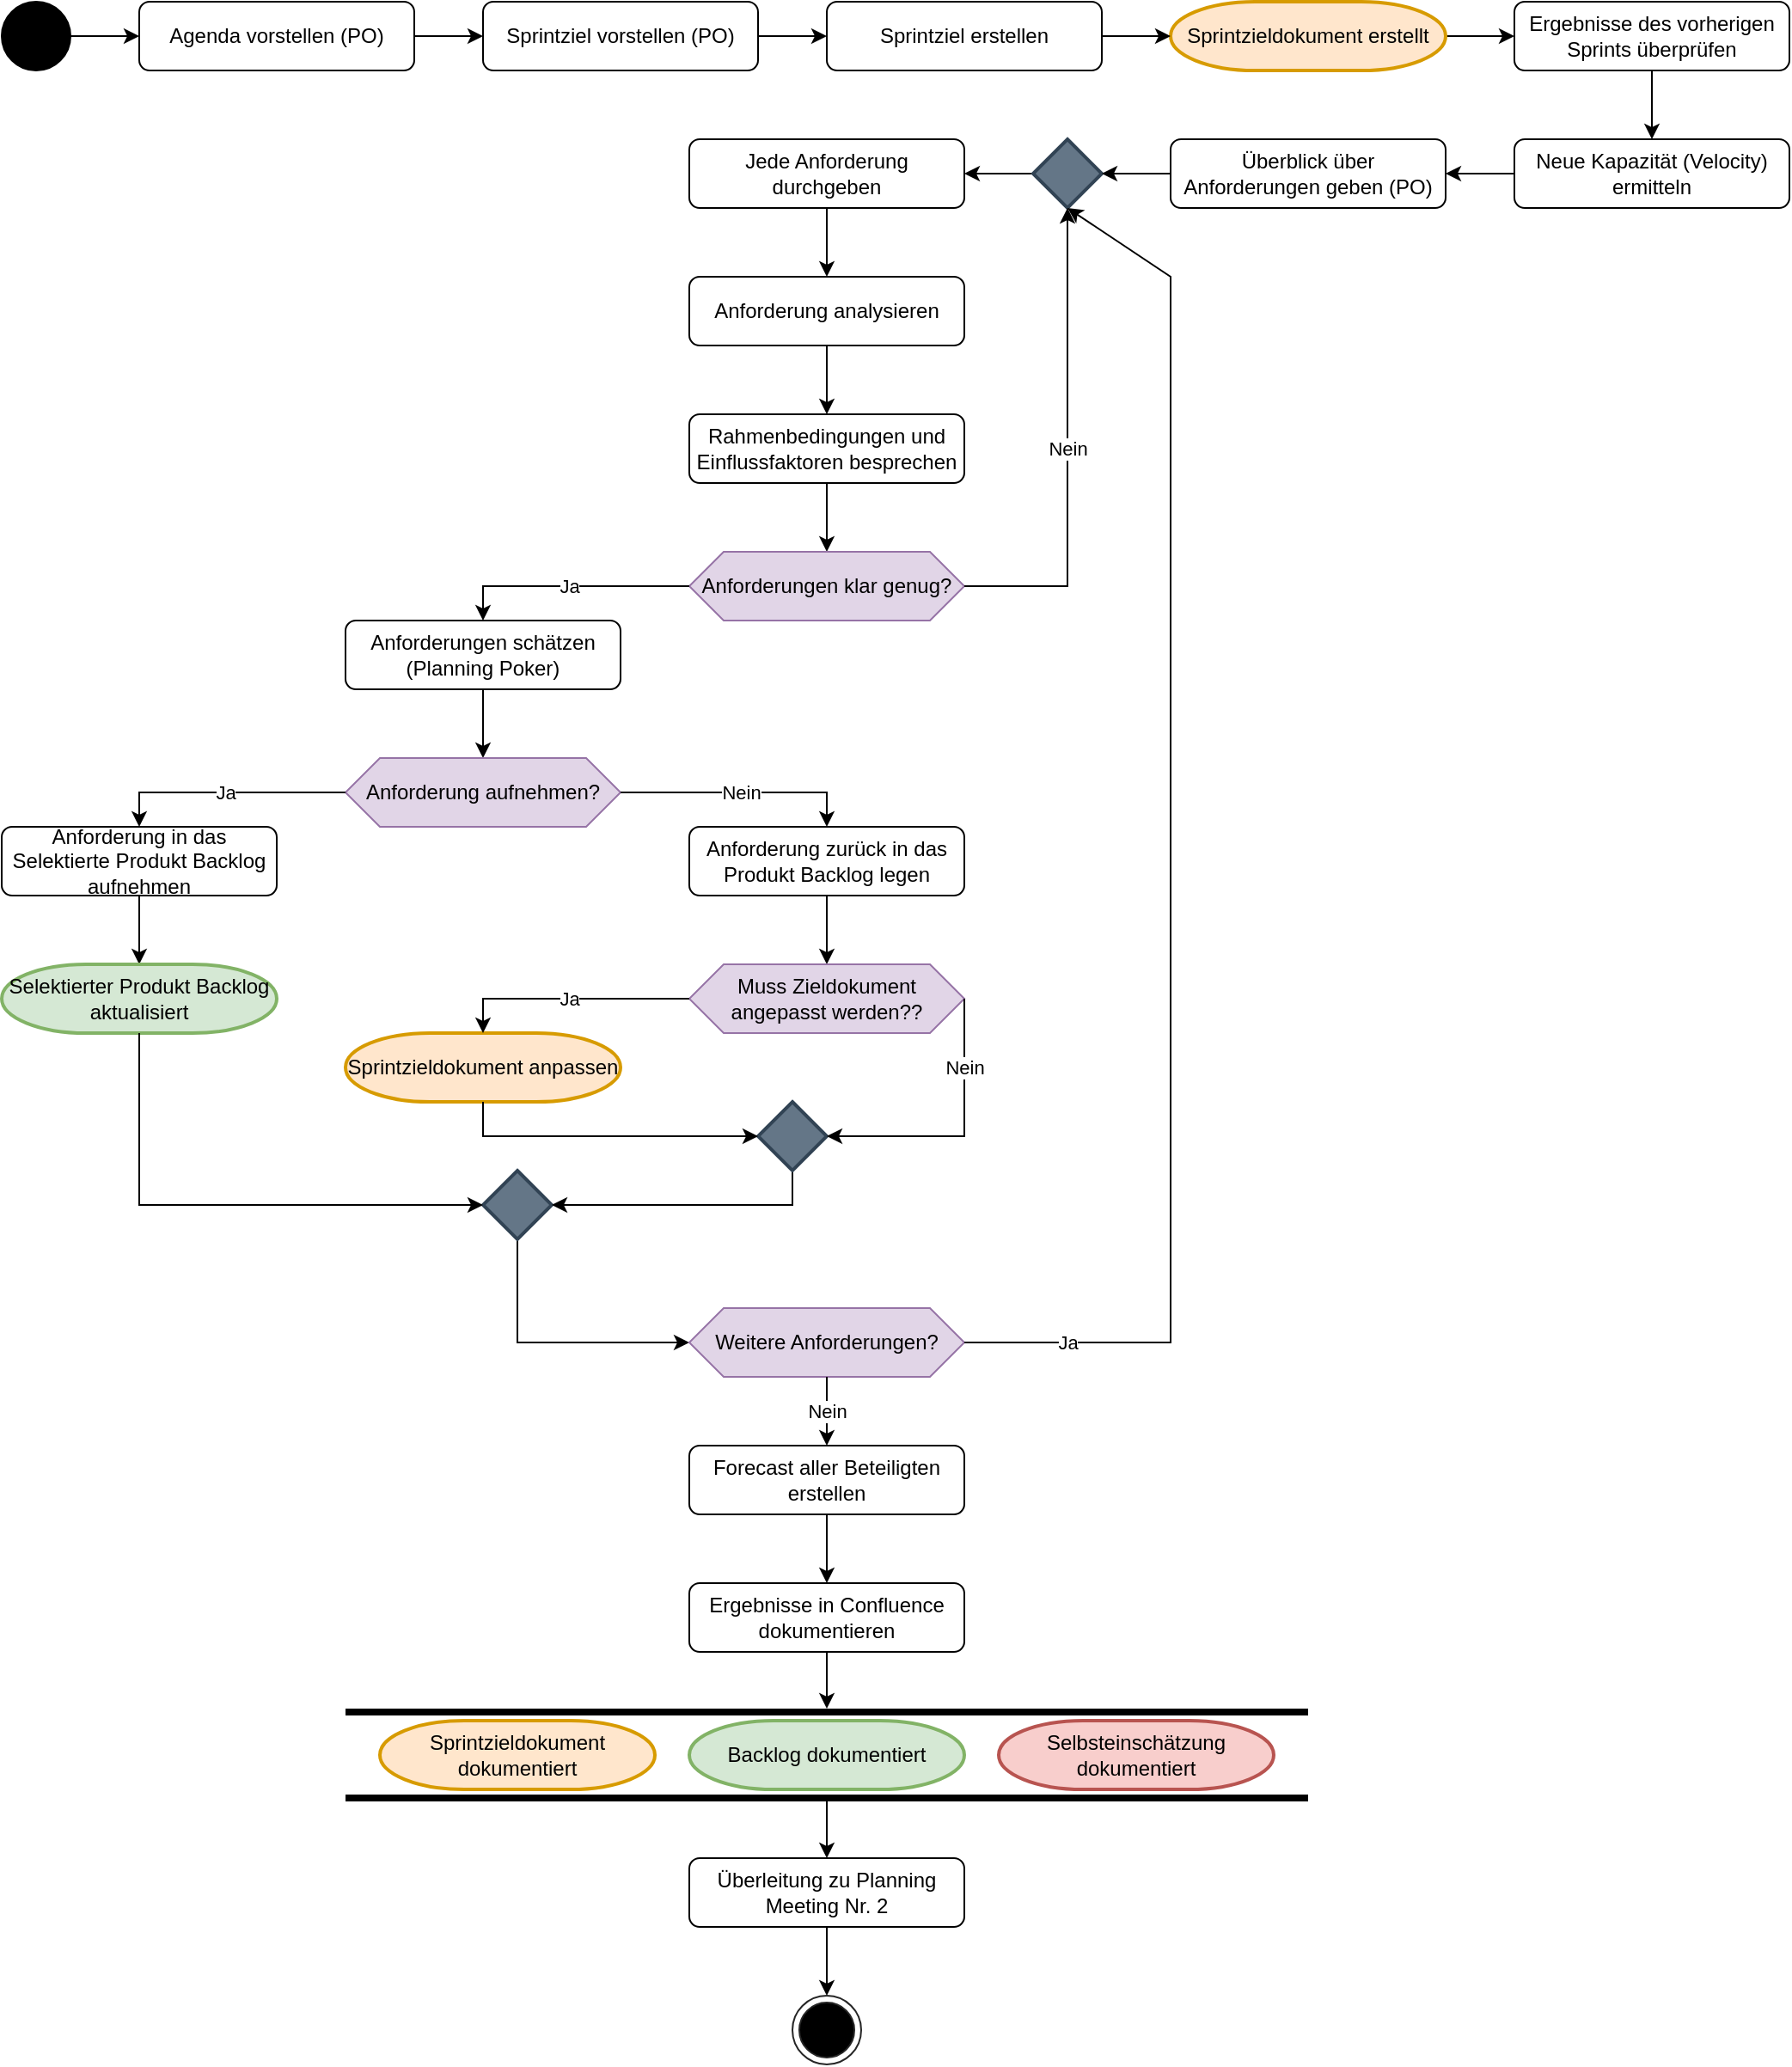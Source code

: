 <mxfile version="24.8.0">
  <diagram name="Seite-1" id="VcXlG-Zxi4X1gzYRlUgZ">
    <mxGraphModel dx="2100" dy="1130" grid="1" gridSize="10" guides="1" tooltips="1" connect="1" arrows="1" fold="1" page="1" pageScale="1" pageWidth="1169" pageHeight="1654" math="0" shadow="0">
      <root>
        <mxCell id="0" />
        <mxCell id="1" parent="0" />
        <mxCell id="MedS3iBNAUiih5z8siWC-29" style="edgeStyle=orthogonalEdgeStyle;rounded=0;orthogonalLoop=1;jettySize=auto;html=1;exitX=1;exitY=0.5;exitDx=0;exitDy=0;entryX=0;entryY=0.5;entryDx=0;entryDy=0;" edge="1" parent="1" source="MedS3iBNAUiih5z8siWC-2" target="MedS3iBNAUiih5z8siWC-3">
          <mxGeometry relative="1" as="geometry" />
        </mxCell>
        <mxCell id="MedS3iBNAUiih5z8siWC-2" value="" style="ellipse;whiteSpace=wrap;html=1;aspect=fixed;fillColor=#000000;" vertex="1" parent="1">
          <mxGeometry x="40" y="40" width="40" height="40" as="geometry" />
        </mxCell>
        <mxCell id="MedS3iBNAUiih5z8siWC-30" style="edgeStyle=orthogonalEdgeStyle;rounded=0;orthogonalLoop=1;jettySize=auto;html=1;exitX=1;exitY=0.5;exitDx=0;exitDy=0;entryX=0;entryY=0.5;entryDx=0;entryDy=0;" edge="1" parent="1" source="MedS3iBNAUiih5z8siWC-3" target="MedS3iBNAUiih5z8siWC-4">
          <mxGeometry relative="1" as="geometry" />
        </mxCell>
        <mxCell id="MedS3iBNAUiih5z8siWC-3" value="Agenda vorstellen (PO)" style="rounded=1;whiteSpace=wrap;html=1;" vertex="1" parent="1">
          <mxGeometry x="120" y="40" width="160" height="40" as="geometry" />
        </mxCell>
        <mxCell id="MedS3iBNAUiih5z8siWC-31" style="edgeStyle=orthogonalEdgeStyle;rounded=0;orthogonalLoop=1;jettySize=auto;html=1;exitX=1;exitY=0.5;exitDx=0;exitDy=0;entryX=0;entryY=0.5;entryDx=0;entryDy=0;" edge="1" parent="1" source="MedS3iBNAUiih5z8siWC-4" target="MedS3iBNAUiih5z8siWC-5">
          <mxGeometry relative="1" as="geometry" />
        </mxCell>
        <mxCell id="MedS3iBNAUiih5z8siWC-4" value="Sprintziel vorstellen (PO)" style="rounded=1;whiteSpace=wrap;html=1;" vertex="1" parent="1">
          <mxGeometry x="320" y="40" width="160" height="40" as="geometry" />
        </mxCell>
        <mxCell id="MedS3iBNAUiih5z8siWC-5" value="Sprintziel erstellen" style="rounded=1;whiteSpace=wrap;html=1;" vertex="1" parent="1">
          <mxGeometry x="520" y="40" width="160" height="40" as="geometry" />
        </mxCell>
        <mxCell id="MedS3iBNAUiih5z8siWC-33" style="edgeStyle=orthogonalEdgeStyle;rounded=0;orthogonalLoop=1;jettySize=auto;html=1;exitX=1;exitY=0.5;exitDx=0;exitDy=0;exitPerimeter=0;entryX=0;entryY=0.5;entryDx=0;entryDy=0;" edge="1" parent="1" source="MedS3iBNAUiih5z8siWC-7" target="MedS3iBNAUiih5z8siWC-11">
          <mxGeometry relative="1" as="geometry" />
        </mxCell>
        <mxCell id="MedS3iBNAUiih5z8siWC-7" value="&lt;font style=&quot;font-size: 12px;&quot;&gt;Sprintzieldokument erstellt&lt;/font&gt;" style="strokeWidth=2;html=1;shape=mxgraph.flowchart.terminator;whiteSpace=wrap;fillColor=#ffe6cc;strokeColor=#d79b00;" vertex="1" parent="1">
          <mxGeometry x="720" y="40" width="160" height="40" as="geometry" />
        </mxCell>
        <mxCell id="MedS3iBNAUiih5z8siWC-34" style="edgeStyle=orthogonalEdgeStyle;rounded=0;orthogonalLoop=1;jettySize=auto;html=1;exitX=0.5;exitY=1;exitDx=0;exitDy=0;entryX=0.5;entryY=0;entryDx=0;entryDy=0;" edge="1" parent="1" source="MedS3iBNAUiih5z8siWC-11" target="MedS3iBNAUiih5z8siWC-12">
          <mxGeometry relative="1" as="geometry" />
        </mxCell>
        <mxCell id="MedS3iBNAUiih5z8siWC-11" value="Ergebnisse des vorherigen Sprints überprüfen" style="rounded=1;whiteSpace=wrap;html=1;" vertex="1" parent="1">
          <mxGeometry x="920" y="40" width="160" height="40" as="geometry" />
        </mxCell>
        <mxCell id="MedS3iBNAUiih5z8siWC-35" style="edgeStyle=orthogonalEdgeStyle;rounded=0;orthogonalLoop=1;jettySize=auto;html=1;exitX=0;exitY=0.5;exitDx=0;exitDy=0;entryX=1;entryY=0.5;entryDx=0;entryDy=0;" edge="1" parent="1" source="MedS3iBNAUiih5z8siWC-12" target="MedS3iBNAUiih5z8siWC-13">
          <mxGeometry relative="1" as="geometry" />
        </mxCell>
        <mxCell id="MedS3iBNAUiih5z8siWC-12" value="Neue Kapazität (Velocity) ermitteln" style="rounded=1;whiteSpace=wrap;html=1;" vertex="1" parent="1">
          <mxGeometry x="920" y="120" width="160" height="40" as="geometry" />
        </mxCell>
        <mxCell id="MedS3iBNAUiih5z8siWC-13" value="Überblick über Anforderungen geben (PO)" style="rounded=1;whiteSpace=wrap;html=1;" vertex="1" parent="1">
          <mxGeometry x="720" y="120" width="160" height="40" as="geometry" />
        </mxCell>
        <mxCell id="MedS3iBNAUiih5z8siWC-37" style="edgeStyle=orthogonalEdgeStyle;rounded=0;orthogonalLoop=1;jettySize=auto;html=1;exitX=0;exitY=0.5;exitDx=0;exitDy=0;exitPerimeter=0;entryX=1;entryY=0.5;entryDx=0;entryDy=0;" edge="1" parent="1" source="MedS3iBNAUiih5z8siWC-14" target="MedS3iBNAUiih5z8siWC-15">
          <mxGeometry relative="1" as="geometry" />
        </mxCell>
        <mxCell id="MedS3iBNAUiih5z8siWC-14" value="" style="strokeWidth=2;html=1;shape=mxgraph.flowchart.decision;whiteSpace=wrap;fillColor=#647687;strokeColor=#314354;fontColor=#ffffff;" vertex="1" parent="1">
          <mxGeometry x="640" y="120" width="40" height="40" as="geometry" />
        </mxCell>
        <mxCell id="MedS3iBNAUiih5z8siWC-38" style="edgeStyle=orthogonalEdgeStyle;rounded=0;orthogonalLoop=1;jettySize=auto;html=1;exitX=0.5;exitY=1;exitDx=0;exitDy=0;entryX=0.5;entryY=0;entryDx=0;entryDy=0;" edge="1" parent="1" source="MedS3iBNAUiih5z8siWC-15" target="MedS3iBNAUiih5z8siWC-16">
          <mxGeometry relative="1" as="geometry" />
        </mxCell>
        <mxCell id="MedS3iBNAUiih5z8siWC-15" value="Jede Anforderung durchgeben" style="rounded=1;whiteSpace=wrap;html=1;" vertex="1" parent="1">
          <mxGeometry x="440" y="120" width="160" height="40" as="geometry" />
        </mxCell>
        <mxCell id="MedS3iBNAUiih5z8siWC-39" style="edgeStyle=orthogonalEdgeStyle;rounded=0;orthogonalLoop=1;jettySize=auto;html=1;exitX=0.5;exitY=1;exitDx=0;exitDy=0;entryX=0.5;entryY=0;entryDx=0;entryDy=0;" edge="1" parent="1" source="MedS3iBNAUiih5z8siWC-16" target="MedS3iBNAUiih5z8siWC-17">
          <mxGeometry relative="1" as="geometry" />
        </mxCell>
        <mxCell id="MedS3iBNAUiih5z8siWC-16" value="Anforderung analysieren" style="rounded=1;whiteSpace=wrap;html=1;" vertex="1" parent="1">
          <mxGeometry x="440" y="200" width="160" height="40" as="geometry" />
        </mxCell>
        <mxCell id="MedS3iBNAUiih5z8siWC-40" style="edgeStyle=orthogonalEdgeStyle;rounded=0;orthogonalLoop=1;jettySize=auto;html=1;exitX=0.5;exitY=1;exitDx=0;exitDy=0;entryX=0.5;entryY=0;entryDx=0;entryDy=0;" edge="1" parent="1" source="MedS3iBNAUiih5z8siWC-17" target="MedS3iBNAUiih5z8siWC-18">
          <mxGeometry relative="1" as="geometry" />
        </mxCell>
        <mxCell id="MedS3iBNAUiih5z8siWC-17" value="Rahmenbedingungen und Einflussfaktoren besprechen" style="rounded=1;whiteSpace=wrap;html=1;" vertex="1" parent="1">
          <mxGeometry x="440" y="280" width="160" height="40" as="geometry" />
        </mxCell>
        <mxCell id="MedS3iBNAUiih5z8siWC-18" value="Anforderungen klar genug?" style="shape=hexagon;perimeter=hexagonPerimeter2;whiteSpace=wrap;html=1;fixedSize=1;fillColor=#e1d5e7;strokeColor=#9673a6;" vertex="1" parent="1">
          <mxGeometry x="440" y="360" width="160" height="40" as="geometry" />
        </mxCell>
        <mxCell id="MedS3iBNAUiih5z8siWC-45" style="edgeStyle=orthogonalEdgeStyle;rounded=0;orthogonalLoop=1;jettySize=auto;html=1;exitX=0.5;exitY=1;exitDx=0;exitDy=0;entryX=0.5;entryY=0;entryDx=0;entryDy=0;" edge="1" parent="1" source="MedS3iBNAUiih5z8siWC-19" target="MedS3iBNAUiih5z8siWC-21">
          <mxGeometry relative="1" as="geometry" />
        </mxCell>
        <mxCell id="MedS3iBNAUiih5z8siWC-19" value="Anforderungen schätzen (Planning Poker)" style="rounded=1;whiteSpace=wrap;html=1;" vertex="1" parent="1">
          <mxGeometry x="240" y="400" width="160" height="40" as="geometry" />
        </mxCell>
        <mxCell id="MedS3iBNAUiih5z8siWC-21" value="Anforderung aufnehmen?" style="shape=hexagon;perimeter=hexagonPerimeter2;whiteSpace=wrap;html=1;fixedSize=1;fillColor=#e1d5e7;strokeColor=#9673a6;" vertex="1" parent="1">
          <mxGeometry x="240" y="480" width="160" height="40" as="geometry" />
        </mxCell>
        <mxCell id="MedS3iBNAUiih5z8siWC-50" style="edgeStyle=orthogonalEdgeStyle;rounded=0;orthogonalLoop=1;jettySize=auto;html=1;exitX=0.5;exitY=1;exitDx=0;exitDy=0;" edge="1" parent="1" source="MedS3iBNAUiih5z8siWC-22" target="MedS3iBNAUiih5z8siWC-24">
          <mxGeometry relative="1" as="geometry" />
        </mxCell>
        <mxCell id="MedS3iBNAUiih5z8siWC-22" value="Anforderung in das Selektierte Produkt Backlog aufnehmen" style="rounded=1;whiteSpace=wrap;html=1;" vertex="1" parent="1">
          <mxGeometry x="40" y="520" width="160" height="40" as="geometry" />
        </mxCell>
        <mxCell id="MedS3iBNAUiih5z8siWC-24" value="Selektierter Produkt Backlog aktualisiert" style="strokeWidth=2;html=1;shape=mxgraph.flowchart.terminator;whiteSpace=wrap;fillColor=#d5e8d4;strokeColor=#82b366;" vertex="1" parent="1">
          <mxGeometry x="40" y="600" width="160" height="40" as="geometry" />
        </mxCell>
        <mxCell id="MedS3iBNAUiih5z8siWC-52" style="edgeStyle=orthogonalEdgeStyle;rounded=0;orthogonalLoop=1;jettySize=auto;html=1;exitX=0.5;exitY=1;exitDx=0;exitDy=0;entryX=0.5;entryY=0;entryDx=0;entryDy=0;" edge="1" parent="1" source="MedS3iBNAUiih5z8siWC-25" target="MedS3iBNAUiih5z8siWC-51">
          <mxGeometry relative="1" as="geometry" />
        </mxCell>
        <mxCell id="MedS3iBNAUiih5z8siWC-25" value="Anforderung zurück in das Produkt Backlog legen" style="rounded=1;whiteSpace=wrap;html=1;" vertex="1" parent="1">
          <mxGeometry x="440" y="520" width="160" height="40" as="geometry" />
        </mxCell>
        <mxCell id="MedS3iBNAUiih5z8siWC-26" value="Sprintzieldokument anpassen" style="strokeWidth=2;html=1;shape=mxgraph.flowchart.terminator;whiteSpace=wrap;fillColor=#ffe6cc;strokeColor=#d79b00;" vertex="1" parent="1">
          <mxGeometry x="240" y="640" width="160" height="40" as="geometry" />
        </mxCell>
        <mxCell id="MedS3iBNAUiih5z8siWC-62" style="edgeStyle=orthogonalEdgeStyle;rounded=0;orthogonalLoop=1;jettySize=auto;html=1;exitX=0.5;exitY=1;exitDx=0;exitDy=0;exitPerimeter=0;entryX=0;entryY=0.5;entryDx=0;entryDy=0;" edge="1" parent="1" source="MedS3iBNAUiih5z8siWC-28" target="MedS3iBNAUiih5z8siWC-61">
          <mxGeometry relative="1" as="geometry" />
        </mxCell>
        <mxCell id="MedS3iBNAUiih5z8siWC-28" value="" style="strokeWidth=2;html=1;shape=mxgraph.flowchart.decision;whiteSpace=wrap;fillColor=#647687;fontColor=#ffffff;strokeColor=#314354;" vertex="1" parent="1">
          <mxGeometry x="320" y="720" width="40" height="40" as="geometry" />
        </mxCell>
        <mxCell id="MedS3iBNAUiih5z8siWC-32" style="edgeStyle=orthogonalEdgeStyle;rounded=0;orthogonalLoop=1;jettySize=auto;html=1;exitX=1;exitY=0.5;exitDx=0;exitDy=0;entryX=0;entryY=0.5;entryDx=0;entryDy=0;entryPerimeter=0;" edge="1" parent="1" source="MedS3iBNAUiih5z8siWC-5" target="MedS3iBNAUiih5z8siWC-7">
          <mxGeometry relative="1" as="geometry" />
        </mxCell>
        <mxCell id="MedS3iBNAUiih5z8siWC-36" style="edgeStyle=orthogonalEdgeStyle;rounded=0;orthogonalLoop=1;jettySize=auto;html=1;exitX=0;exitY=0.5;exitDx=0;exitDy=0;entryX=1;entryY=0.5;entryDx=0;entryDy=0;entryPerimeter=0;" edge="1" parent="1" source="MedS3iBNAUiih5z8siWC-13" target="MedS3iBNAUiih5z8siWC-14">
          <mxGeometry relative="1" as="geometry" />
        </mxCell>
        <mxCell id="MedS3iBNAUiih5z8siWC-41" value="" style="endArrow=classic;html=1;rounded=0;exitX=1;exitY=0.5;exitDx=0;exitDy=0;entryX=0.5;entryY=1;entryDx=0;entryDy=0;entryPerimeter=0;" edge="1" parent="1" source="MedS3iBNAUiih5z8siWC-18" target="MedS3iBNAUiih5z8siWC-14">
          <mxGeometry relative="1" as="geometry">
            <mxPoint x="600" y="320" as="sourcePoint" />
            <mxPoint x="720" y="320" as="targetPoint" />
            <Array as="points">
              <mxPoint x="660" y="380" />
            </Array>
          </mxGeometry>
        </mxCell>
        <mxCell id="MedS3iBNAUiih5z8siWC-42" value="Nein" style="edgeLabel;resizable=0;html=1;;align=center;verticalAlign=middle;" connectable="0" vertex="1" parent="MedS3iBNAUiih5z8siWC-41">
          <mxGeometry relative="1" as="geometry" />
        </mxCell>
        <mxCell id="MedS3iBNAUiih5z8siWC-43" value="J" style="endArrow=classic;html=1;rounded=0;exitX=0;exitY=0.5;exitDx=0;exitDy=0;entryX=0.5;entryY=0;entryDx=0;entryDy=0;" edge="1" parent="1" source="MedS3iBNAUiih5z8siWC-18" target="MedS3iBNAUiih5z8siWC-19">
          <mxGeometry relative="1" as="geometry">
            <mxPoint x="610" y="390" as="sourcePoint" />
            <mxPoint x="670" y="170" as="targetPoint" />
            <Array as="points">
              <mxPoint x="320" y="380" />
            </Array>
          </mxGeometry>
        </mxCell>
        <mxCell id="MedS3iBNAUiih5z8siWC-44" value="Ja" style="edgeLabel;resizable=0;html=1;;align=center;verticalAlign=middle;" connectable="0" vertex="1" parent="MedS3iBNAUiih5z8siWC-43">
          <mxGeometry relative="1" as="geometry" />
        </mxCell>
        <mxCell id="MedS3iBNAUiih5z8siWC-46" value="J" style="endArrow=classic;html=1;rounded=0;exitX=0;exitY=0.5;exitDx=0;exitDy=0;entryX=0.5;entryY=0;entryDx=0;entryDy=0;" edge="1" parent="1" source="MedS3iBNAUiih5z8siWC-21" target="MedS3iBNAUiih5z8siWC-22">
          <mxGeometry relative="1" as="geometry">
            <mxPoint x="450" y="390" as="sourcePoint" />
            <mxPoint x="330" y="410" as="targetPoint" />
            <Array as="points">
              <mxPoint x="120" y="500" />
            </Array>
          </mxGeometry>
        </mxCell>
        <mxCell id="MedS3iBNAUiih5z8siWC-47" value="Ja" style="edgeLabel;resizable=0;html=1;;align=center;verticalAlign=middle;" connectable="0" vertex="1" parent="MedS3iBNAUiih5z8siWC-46">
          <mxGeometry relative="1" as="geometry" />
        </mxCell>
        <mxCell id="MedS3iBNAUiih5z8siWC-48" value="" style="endArrow=classic;html=1;rounded=0;exitX=1;exitY=0.5;exitDx=0;exitDy=0;" edge="1" parent="1" source="MedS3iBNAUiih5z8siWC-21">
          <mxGeometry relative="1" as="geometry">
            <mxPoint x="450" y="520" as="sourcePoint" />
            <mxPoint x="520" y="520" as="targetPoint" />
            <Array as="points">
              <mxPoint x="520" y="500" />
            </Array>
          </mxGeometry>
        </mxCell>
        <mxCell id="MedS3iBNAUiih5z8siWC-49" value="Nein" style="edgeLabel;resizable=0;html=1;;align=center;verticalAlign=middle;" connectable="0" vertex="1" parent="MedS3iBNAUiih5z8siWC-48">
          <mxGeometry relative="1" as="geometry" />
        </mxCell>
        <mxCell id="MedS3iBNAUiih5z8siWC-51" value="Muss Zieldokument angepasst werden??" style="shape=hexagon;perimeter=hexagonPerimeter2;whiteSpace=wrap;html=1;fixedSize=1;fillColor=#e1d5e7;strokeColor=#9673a6;" vertex="1" parent="1">
          <mxGeometry x="440" y="600" width="160" height="40" as="geometry" />
        </mxCell>
        <mxCell id="MedS3iBNAUiih5z8siWC-58" style="edgeStyle=orthogonalEdgeStyle;rounded=0;orthogonalLoop=1;jettySize=auto;html=1;exitX=0.5;exitY=1;exitDx=0;exitDy=0;exitPerimeter=0;" edge="1" parent="1" source="MedS3iBNAUiih5z8siWC-53" target="MedS3iBNAUiih5z8siWC-28">
          <mxGeometry relative="1" as="geometry" />
        </mxCell>
        <mxCell id="MedS3iBNAUiih5z8siWC-53" value="" style="strokeWidth=2;html=1;shape=mxgraph.flowchart.decision;whiteSpace=wrap;fillColor=#647687;fontColor=#ffffff;strokeColor=#314354;" vertex="1" parent="1">
          <mxGeometry x="480" y="680" width="40" height="40" as="geometry" />
        </mxCell>
        <mxCell id="MedS3iBNAUiih5z8siWC-54" style="edgeStyle=orthogonalEdgeStyle;rounded=0;orthogonalLoop=1;jettySize=auto;html=1;exitX=0.5;exitY=1;exitDx=0;exitDy=0;exitPerimeter=0;entryX=0;entryY=0.5;entryDx=0;entryDy=0;entryPerimeter=0;" edge="1" parent="1" source="MedS3iBNAUiih5z8siWC-24" target="MedS3iBNAUiih5z8siWC-28">
          <mxGeometry relative="1" as="geometry" />
        </mxCell>
        <mxCell id="MedS3iBNAUiih5z8siWC-55" value="J" style="endArrow=classic;html=1;rounded=0;exitX=0;exitY=0.5;exitDx=0;exitDy=0;entryX=0.5;entryY=0;entryDx=0;entryDy=0;entryPerimeter=0;" edge="1" parent="1" source="MedS3iBNAUiih5z8siWC-51" target="MedS3iBNAUiih5z8siWC-26">
          <mxGeometry relative="1" as="geometry">
            <mxPoint x="250" y="510" as="sourcePoint" />
            <mxPoint x="130" y="530" as="targetPoint" />
            <Array as="points">
              <mxPoint x="320" y="620" />
            </Array>
          </mxGeometry>
        </mxCell>
        <mxCell id="MedS3iBNAUiih5z8siWC-56" value="Ja" style="edgeLabel;resizable=0;html=1;;align=center;verticalAlign=middle;" connectable="0" vertex="1" parent="MedS3iBNAUiih5z8siWC-55">
          <mxGeometry relative="1" as="geometry" />
        </mxCell>
        <mxCell id="MedS3iBNAUiih5z8siWC-57" style="edgeStyle=orthogonalEdgeStyle;rounded=0;orthogonalLoop=1;jettySize=auto;html=1;exitX=0.5;exitY=1;exitDx=0;exitDy=0;exitPerimeter=0;entryX=0;entryY=0.5;entryDx=0;entryDy=0;entryPerimeter=0;" edge="1" parent="1" source="MedS3iBNAUiih5z8siWC-26" target="MedS3iBNAUiih5z8siWC-53">
          <mxGeometry relative="1" as="geometry" />
        </mxCell>
        <mxCell id="MedS3iBNAUiih5z8siWC-59" value="" style="endArrow=classic;html=1;rounded=0;exitX=1;exitY=0.5;exitDx=0;exitDy=0;entryX=1;entryY=0.5;entryDx=0;entryDy=0;entryPerimeter=0;" edge="1" parent="1" source="MedS3iBNAUiih5z8siWC-51" target="MedS3iBNAUiih5z8siWC-53">
          <mxGeometry relative="1" as="geometry">
            <mxPoint x="450" y="620" as="sourcePoint" />
            <mxPoint x="550" y="620" as="targetPoint" />
            <Array as="points">
              <mxPoint x="600" y="700" />
            </Array>
          </mxGeometry>
        </mxCell>
        <mxCell id="MedS3iBNAUiih5z8siWC-60" value="Nein" style="edgeLabel;resizable=0;html=1;;align=center;verticalAlign=middle;" connectable="0" vertex="1" parent="MedS3iBNAUiih5z8siWC-59">
          <mxGeometry relative="1" as="geometry">
            <mxPoint y="-40" as="offset" />
          </mxGeometry>
        </mxCell>
        <mxCell id="MedS3iBNAUiih5z8siWC-61" value="Weitere Anforderungen?" style="shape=hexagon;perimeter=hexagonPerimeter2;whiteSpace=wrap;html=1;fixedSize=1;fillColor=#e1d5e7;strokeColor=#9673a6;" vertex="1" parent="1">
          <mxGeometry x="440" y="800" width="160" height="40" as="geometry" />
        </mxCell>
        <mxCell id="MedS3iBNAUiih5z8siWC-63" value="" style="endArrow=classic;html=1;rounded=0;exitX=1;exitY=0.5;exitDx=0;exitDy=0;" edge="1" parent="1" source="MedS3iBNAUiih5z8siWC-61">
          <mxGeometry relative="1" as="geometry">
            <mxPoint x="450" y="720" as="sourcePoint" />
            <mxPoint x="660" y="160" as="targetPoint" />
            <Array as="points">
              <mxPoint x="720" y="820" />
              <mxPoint x="720" y="200" />
            </Array>
          </mxGeometry>
        </mxCell>
        <mxCell id="MedS3iBNAUiih5z8siWC-64" value="Ja" style="edgeLabel;resizable=0;html=1;;align=center;verticalAlign=middle;" connectable="0" vertex="1" parent="MedS3iBNAUiih5z8siWC-63">
          <mxGeometry relative="1" as="geometry">
            <mxPoint x="-60" y="286" as="offset" />
          </mxGeometry>
        </mxCell>
        <mxCell id="MedS3iBNAUiih5z8siWC-69" style="edgeStyle=orthogonalEdgeStyle;rounded=0;orthogonalLoop=1;jettySize=auto;html=1;exitX=0.5;exitY=1;exitDx=0;exitDy=0;entryX=0.5;entryY=0;entryDx=0;entryDy=0;" edge="1" parent="1" source="MedS3iBNAUiih5z8siWC-65" target="MedS3iBNAUiih5z8siWC-68">
          <mxGeometry relative="1" as="geometry" />
        </mxCell>
        <mxCell id="MedS3iBNAUiih5z8siWC-65" value="Forecast aller Beteiligten erstellen" style="rounded=1;whiteSpace=wrap;html=1;" vertex="1" parent="1">
          <mxGeometry x="440" y="880" width="160" height="40" as="geometry" />
        </mxCell>
        <mxCell id="MedS3iBNAUiih5z8siWC-66" value="" style="endArrow=classic;html=1;rounded=0;exitX=0.5;exitY=1;exitDx=0;exitDy=0;" edge="1" parent="1" source="MedS3iBNAUiih5z8siWC-61" target="MedS3iBNAUiih5z8siWC-65">
          <mxGeometry relative="1" as="geometry">
            <mxPoint x="500" y="970" as="sourcePoint" />
            <mxPoint x="600" y="970" as="targetPoint" />
          </mxGeometry>
        </mxCell>
        <mxCell id="MedS3iBNAUiih5z8siWC-67" value="Nein" style="edgeLabel;resizable=0;html=1;;align=center;verticalAlign=middle;" connectable="0" vertex="1" parent="MedS3iBNAUiih5z8siWC-66">
          <mxGeometry relative="1" as="geometry" />
        </mxCell>
        <mxCell id="MedS3iBNAUiih5z8siWC-76" style="edgeStyle=orthogonalEdgeStyle;rounded=0;orthogonalLoop=1;jettySize=auto;html=1;exitX=0.5;exitY=1;exitDx=0;exitDy=0;" edge="1" parent="1" source="MedS3iBNAUiih5z8siWC-68" target="MedS3iBNAUiih5z8siWC-74">
          <mxGeometry relative="1" as="geometry" />
        </mxCell>
        <mxCell id="MedS3iBNAUiih5z8siWC-68" value="Ergebnisse in Confluence dokumentieren" style="rounded=1;whiteSpace=wrap;html=1;" vertex="1" parent="1">
          <mxGeometry x="440" y="960" width="160" height="40" as="geometry" />
        </mxCell>
        <mxCell id="MedS3iBNAUiih5z8siWC-70" value="Sprintzieldokument dokumentiert" style="strokeWidth=2;html=1;shape=mxgraph.flowchart.terminator;whiteSpace=wrap;fillColor=#ffe6cc;strokeColor=#d79b00;" vertex="1" parent="1">
          <mxGeometry x="260" y="1040" width="160" height="40" as="geometry" />
        </mxCell>
        <mxCell id="MedS3iBNAUiih5z8siWC-71" value="Backlog dokumentiert" style="strokeWidth=2;html=1;shape=mxgraph.flowchart.terminator;whiteSpace=wrap;fillColor=#d5e8d4;strokeColor=#82b366;" vertex="1" parent="1">
          <mxGeometry x="440" y="1040" width="160" height="40" as="geometry" />
        </mxCell>
        <mxCell id="MedS3iBNAUiih5z8siWC-72" value="Selbsteinschätzung dokumentiert" style="strokeWidth=2;html=1;shape=mxgraph.flowchart.terminator;whiteSpace=wrap;fillColor=#f8cecc;strokeColor=#b85450;" vertex="1" parent="1">
          <mxGeometry x="620" y="1040" width="160" height="40" as="geometry" />
        </mxCell>
        <mxCell id="MedS3iBNAUiih5z8siWC-74" value="" style="line;strokeWidth=4;html=1;perimeter=backbonePerimeter;points=[];outlineConnect=0;" vertex="1" parent="1">
          <mxGeometry x="240" y="1030" width="560" height="10" as="geometry" />
        </mxCell>
        <mxCell id="MedS3iBNAUiih5z8siWC-75" value="" style="line;strokeWidth=4;html=1;perimeter=backbonePerimeter;points=[];outlineConnect=0;" vertex="1" parent="1">
          <mxGeometry x="240" y="1080" width="560" height="10" as="geometry" />
        </mxCell>
        <mxCell id="MedS3iBNAUiih5z8siWC-80" style="edgeStyle=orthogonalEdgeStyle;rounded=0;orthogonalLoop=1;jettySize=auto;html=1;exitX=0.5;exitY=1;exitDx=0;exitDy=0;entryX=0.5;entryY=0;entryDx=0;entryDy=0;" edge="1" parent="1" source="MedS3iBNAUiih5z8siWC-77" target="MedS3iBNAUiih5z8siWC-78">
          <mxGeometry relative="1" as="geometry" />
        </mxCell>
        <mxCell id="MedS3iBNAUiih5z8siWC-77" value="Überleitung zu Planning Meeting Nr. 2" style="rounded=1;whiteSpace=wrap;html=1;" vertex="1" parent="1">
          <mxGeometry x="440" y="1120" width="160" height="40" as="geometry" />
        </mxCell>
        <mxCell id="MedS3iBNAUiih5z8siWC-78" value="" style="ellipse;html=1;shape=endState;fillColor=#000000;strokeColor=#262626;" vertex="1" parent="1">
          <mxGeometry x="500" y="1200" width="40" height="40" as="geometry" />
        </mxCell>
        <mxCell id="MedS3iBNAUiih5z8siWC-85" value="" style="endArrow=classic;html=1;rounded=0;" edge="1" parent="1" source="MedS3iBNAUiih5z8siWC-75" target="MedS3iBNAUiih5z8siWC-77">
          <mxGeometry width="50" height="50" relative="1" as="geometry">
            <mxPoint x="520" y="1500" as="sourcePoint" />
            <mxPoint x="570" y="1450" as="targetPoint" />
          </mxGeometry>
        </mxCell>
      </root>
    </mxGraphModel>
  </diagram>
</mxfile>

